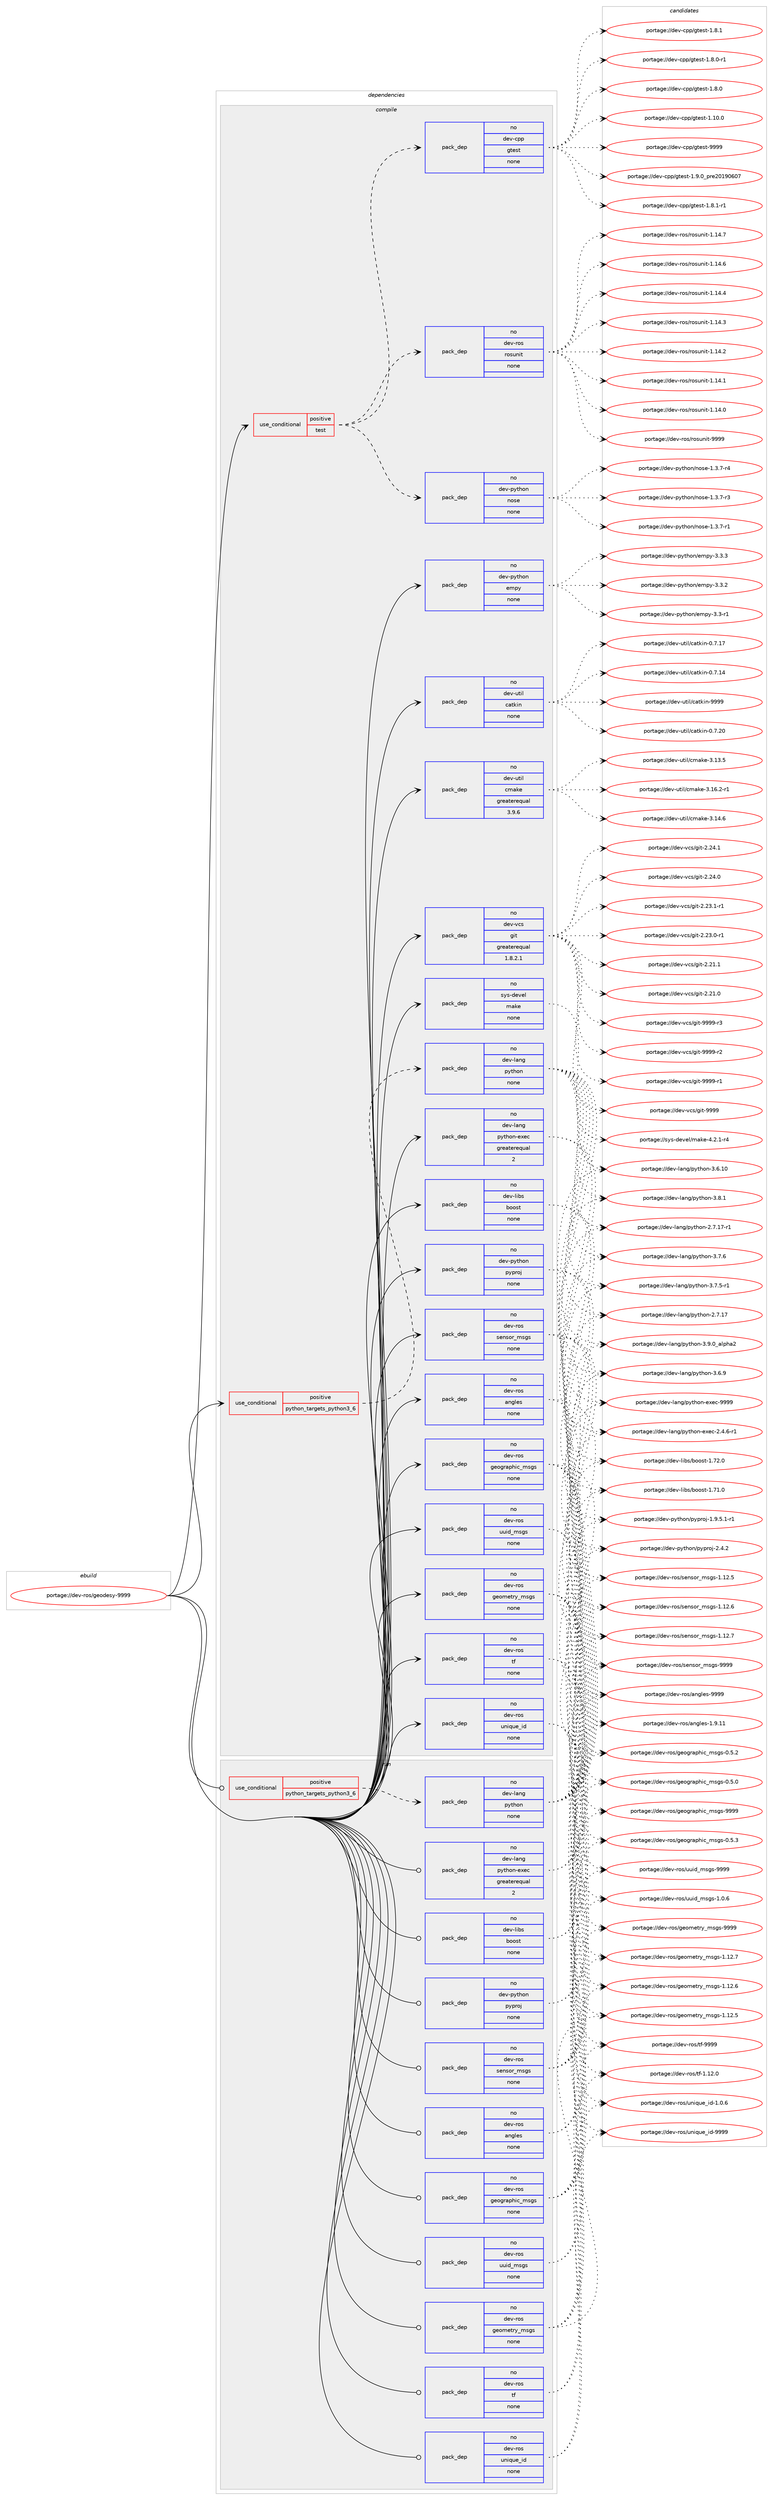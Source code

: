 digraph prolog {

# *************
# Graph options
# *************

newrank=true;
concentrate=true;
compound=true;
graph [rankdir=LR,fontname=Helvetica,fontsize=10,ranksep=1.5];#, ranksep=2.5, nodesep=0.2];
edge  [arrowhead=vee];
node  [fontname=Helvetica,fontsize=10];

# **********
# The ebuild
# **********

subgraph cluster_leftcol {
color=gray;
rank=same;
label=<<i>ebuild</i>>;
id [label="portage://dev-ros/geodesy-9999", color=red, width=4, href="../dev-ros/geodesy-9999.svg"];
}

# ****************
# The dependencies
# ****************

subgraph cluster_midcol {
color=gray;
label=<<i>dependencies</i>>;
subgraph cluster_compile {
fillcolor="#eeeeee";
style=filled;
label=<<i>compile</i>>;
subgraph cond100574 {
dependency403123 [label=<<TABLE BORDER="0" CELLBORDER="1" CELLSPACING="0" CELLPADDING="4"><TR><TD ROWSPAN="3" CELLPADDING="10">use_conditional</TD></TR><TR><TD>positive</TD></TR><TR><TD>python_targets_python3_6</TD></TR></TABLE>>, shape=none, color=red];
subgraph pack297696 {
dependency403124 [label=<<TABLE BORDER="0" CELLBORDER="1" CELLSPACING="0" CELLPADDING="4" WIDTH="220"><TR><TD ROWSPAN="6" CELLPADDING="30">pack_dep</TD></TR><TR><TD WIDTH="110">no</TD></TR><TR><TD>dev-lang</TD></TR><TR><TD>python</TD></TR><TR><TD>none</TD></TR><TR><TD></TD></TR></TABLE>>, shape=none, color=blue];
}
dependency403123:e -> dependency403124:w [weight=20,style="dashed",arrowhead="vee"];
}
id:e -> dependency403123:w [weight=20,style="solid",arrowhead="vee"];
subgraph cond100575 {
dependency403125 [label=<<TABLE BORDER="0" CELLBORDER="1" CELLSPACING="0" CELLPADDING="4"><TR><TD ROWSPAN="3" CELLPADDING="10">use_conditional</TD></TR><TR><TD>positive</TD></TR><TR><TD>test</TD></TR></TABLE>>, shape=none, color=red];
subgraph pack297697 {
dependency403126 [label=<<TABLE BORDER="0" CELLBORDER="1" CELLSPACING="0" CELLPADDING="4" WIDTH="220"><TR><TD ROWSPAN="6" CELLPADDING="30">pack_dep</TD></TR><TR><TD WIDTH="110">no</TD></TR><TR><TD>dev-ros</TD></TR><TR><TD>rosunit</TD></TR><TR><TD>none</TD></TR><TR><TD></TD></TR></TABLE>>, shape=none, color=blue];
}
dependency403125:e -> dependency403126:w [weight=20,style="dashed",arrowhead="vee"];
subgraph pack297698 {
dependency403127 [label=<<TABLE BORDER="0" CELLBORDER="1" CELLSPACING="0" CELLPADDING="4" WIDTH="220"><TR><TD ROWSPAN="6" CELLPADDING="30">pack_dep</TD></TR><TR><TD WIDTH="110">no</TD></TR><TR><TD>dev-cpp</TD></TR><TR><TD>gtest</TD></TR><TR><TD>none</TD></TR><TR><TD></TD></TR></TABLE>>, shape=none, color=blue];
}
dependency403125:e -> dependency403127:w [weight=20,style="dashed",arrowhead="vee"];
subgraph pack297699 {
dependency403128 [label=<<TABLE BORDER="0" CELLBORDER="1" CELLSPACING="0" CELLPADDING="4" WIDTH="220"><TR><TD ROWSPAN="6" CELLPADDING="30">pack_dep</TD></TR><TR><TD WIDTH="110">no</TD></TR><TR><TD>dev-python</TD></TR><TR><TD>nose</TD></TR><TR><TD>none</TD></TR><TR><TD></TD></TR></TABLE>>, shape=none, color=blue];
}
dependency403125:e -> dependency403128:w [weight=20,style="dashed",arrowhead="vee"];
}
id:e -> dependency403125:w [weight=20,style="solid",arrowhead="vee"];
subgraph pack297700 {
dependency403129 [label=<<TABLE BORDER="0" CELLBORDER="1" CELLSPACING="0" CELLPADDING="4" WIDTH="220"><TR><TD ROWSPAN="6" CELLPADDING="30">pack_dep</TD></TR><TR><TD WIDTH="110">no</TD></TR><TR><TD>dev-lang</TD></TR><TR><TD>python-exec</TD></TR><TR><TD>greaterequal</TD></TR><TR><TD>2</TD></TR></TABLE>>, shape=none, color=blue];
}
id:e -> dependency403129:w [weight=20,style="solid",arrowhead="vee"];
subgraph pack297701 {
dependency403130 [label=<<TABLE BORDER="0" CELLBORDER="1" CELLSPACING="0" CELLPADDING="4" WIDTH="220"><TR><TD ROWSPAN="6" CELLPADDING="30">pack_dep</TD></TR><TR><TD WIDTH="110">no</TD></TR><TR><TD>dev-libs</TD></TR><TR><TD>boost</TD></TR><TR><TD>none</TD></TR><TR><TD></TD></TR></TABLE>>, shape=none, color=blue];
}
id:e -> dependency403130:w [weight=20,style="solid",arrowhead="vee"];
subgraph pack297702 {
dependency403131 [label=<<TABLE BORDER="0" CELLBORDER="1" CELLSPACING="0" CELLPADDING="4" WIDTH="220"><TR><TD ROWSPAN="6" CELLPADDING="30">pack_dep</TD></TR><TR><TD WIDTH="110">no</TD></TR><TR><TD>dev-python</TD></TR><TR><TD>empy</TD></TR><TR><TD>none</TD></TR><TR><TD></TD></TR></TABLE>>, shape=none, color=blue];
}
id:e -> dependency403131:w [weight=20,style="solid",arrowhead="vee"];
subgraph pack297703 {
dependency403132 [label=<<TABLE BORDER="0" CELLBORDER="1" CELLSPACING="0" CELLPADDING="4" WIDTH="220"><TR><TD ROWSPAN="6" CELLPADDING="30">pack_dep</TD></TR><TR><TD WIDTH="110">no</TD></TR><TR><TD>dev-python</TD></TR><TR><TD>pyproj</TD></TR><TR><TD>none</TD></TR><TR><TD></TD></TR></TABLE>>, shape=none, color=blue];
}
id:e -> dependency403132:w [weight=20,style="solid",arrowhead="vee"];
subgraph pack297704 {
dependency403133 [label=<<TABLE BORDER="0" CELLBORDER="1" CELLSPACING="0" CELLPADDING="4" WIDTH="220"><TR><TD ROWSPAN="6" CELLPADDING="30">pack_dep</TD></TR><TR><TD WIDTH="110">no</TD></TR><TR><TD>dev-ros</TD></TR><TR><TD>angles</TD></TR><TR><TD>none</TD></TR><TR><TD></TD></TR></TABLE>>, shape=none, color=blue];
}
id:e -> dependency403133:w [weight=20,style="solid",arrowhead="vee"];
subgraph pack297705 {
dependency403134 [label=<<TABLE BORDER="0" CELLBORDER="1" CELLSPACING="0" CELLPADDING="4" WIDTH="220"><TR><TD ROWSPAN="6" CELLPADDING="30">pack_dep</TD></TR><TR><TD WIDTH="110">no</TD></TR><TR><TD>dev-ros</TD></TR><TR><TD>geographic_msgs</TD></TR><TR><TD>none</TD></TR><TR><TD></TD></TR></TABLE>>, shape=none, color=blue];
}
id:e -> dependency403134:w [weight=20,style="solid",arrowhead="vee"];
subgraph pack297706 {
dependency403135 [label=<<TABLE BORDER="0" CELLBORDER="1" CELLSPACING="0" CELLPADDING="4" WIDTH="220"><TR><TD ROWSPAN="6" CELLPADDING="30">pack_dep</TD></TR><TR><TD WIDTH="110">no</TD></TR><TR><TD>dev-ros</TD></TR><TR><TD>geometry_msgs</TD></TR><TR><TD>none</TD></TR><TR><TD></TD></TR></TABLE>>, shape=none, color=blue];
}
id:e -> dependency403135:w [weight=20,style="solid",arrowhead="vee"];
subgraph pack297707 {
dependency403136 [label=<<TABLE BORDER="0" CELLBORDER="1" CELLSPACING="0" CELLPADDING="4" WIDTH="220"><TR><TD ROWSPAN="6" CELLPADDING="30">pack_dep</TD></TR><TR><TD WIDTH="110">no</TD></TR><TR><TD>dev-ros</TD></TR><TR><TD>sensor_msgs</TD></TR><TR><TD>none</TD></TR><TR><TD></TD></TR></TABLE>>, shape=none, color=blue];
}
id:e -> dependency403136:w [weight=20,style="solid",arrowhead="vee"];
subgraph pack297708 {
dependency403137 [label=<<TABLE BORDER="0" CELLBORDER="1" CELLSPACING="0" CELLPADDING="4" WIDTH="220"><TR><TD ROWSPAN="6" CELLPADDING="30">pack_dep</TD></TR><TR><TD WIDTH="110">no</TD></TR><TR><TD>dev-ros</TD></TR><TR><TD>tf</TD></TR><TR><TD>none</TD></TR><TR><TD></TD></TR></TABLE>>, shape=none, color=blue];
}
id:e -> dependency403137:w [weight=20,style="solid",arrowhead="vee"];
subgraph pack297709 {
dependency403138 [label=<<TABLE BORDER="0" CELLBORDER="1" CELLSPACING="0" CELLPADDING="4" WIDTH="220"><TR><TD ROWSPAN="6" CELLPADDING="30">pack_dep</TD></TR><TR><TD WIDTH="110">no</TD></TR><TR><TD>dev-ros</TD></TR><TR><TD>unique_id</TD></TR><TR><TD>none</TD></TR><TR><TD></TD></TR></TABLE>>, shape=none, color=blue];
}
id:e -> dependency403138:w [weight=20,style="solid",arrowhead="vee"];
subgraph pack297710 {
dependency403139 [label=<<TABLE BORDER="0" CELLBORDER="1" CELLSPACING="0" CELLPADDING="4" WIDTH="220"><TR><TD ROWSPAN="6" CELLPADDING="30">pack_dep</TD></TR><TR><TD WIDTH="110">no</TD></TR><TR><TD>dev-ros</TD></TR><TR><TD>uuid_msgs</TD></TR><TR><TD>none</TD></TR><TR><TD></TD></TR></TABLE>>, shape=none, color=blue];
}
id:e -> dependency403139:w [weight=20,style="solid",arrowhead="vee"];
subgraph pack297711 {
dependency403140 [label=<<TABLE BORDER="0" CELLBORDER="1" CELLSPACING="0" CELLPADDING="4" WIDTH="220"><TR><TD ROWSPAN="6" CELLPADDING="30">pack_dep</TD></TR><TR><TD WIDTH="110">no</TD></TR><TR><TD>dev-util</TD></TR><TR><TD>catkin</TD></TR><TR><TD>none</TD></TR><TR><TD></TD></TR></TABLE>>, shape=none, color=blue];
}
id:e -> dependency403140:w [weight=20,style="solid",arrowhead="vee"];
subgraph pack297712 {
dependency403141 [label=<<TABLE BORDER="0" CELLBORDER="1" CELLSPACING="0" CELLPADDING="4" WIDTH="220"><TR><TD ROWSPAN="6" CELLPADDING="30">pack_dep</TD></TR><TR><TD WIDTH="110">no</TD></TR><TR><TD>dev-util</TD></TR><TR><TD>cmake</TD></TR><TR><TD>greaterequal</TD></TR><TR><TD>3.9.6</TD></TR></TABLE>>, shape=none, color=blue];
}
id:e -> dependency403141:w [weight=20,style="solid",arrowhead="vee"];
subgraph pack297713 {
dependency403142 [label=<<TABLE BORDER="0" CELLBORDER="1" CELLSPACING="0" CELLPADDING="4" WIDTH="220"><TR><TD ROWSPAN="6" CELLPADDING="30">pack_dep</TD></TR><TR><TD WIDTH="110">no</TD></TR><TR><TD>dev-vcs</TD></TR><TR><TD>git</TD></TR><TR><TD>greaterequal</TD></TR><TR><TD>1.8.2.1</TD></TR></TABLE>>, shape=none, color=blue];
}
id:e -> dependency403142:w [weight=20,style="solid",arrowhead="vee"];
subgraph pack297714 {
dependency403143 [label=<<TABLE BORDER="0" CELLBORDER="1" CELLSPACING="0" CELLPADDING="4" WIDTH="220"><TR><TD ROWSPAN="6" CELLPADDING="30">pack_dep</TD></TR><TR><TD WIDTH="110">no</TD></TR><TR><TD>sys-devel</TD></TR><TR><TD>make</TD></TR><TR><TD>none</TD></TR><TR><TD></TD></TR></TABLE>>, shape=none, color=blue];
}
id:e -> dependency403143:w [weight=20,style="solid",arrowhead="vee"];
}
subgraph cluster_compileandrun {
fillcolor="#eeeeee";
style=filled;
label=<<i>compile and run</i>>;
}
subgraph cluster_run {
fillcolor="#eeeeee";
style=filled;
label=<<i>run</i>>;
subgraph cond100576 {
dependency403144 [label=<<TABLE BORDER="0" CELLBORDER="1" CELLSPACING="0" CELLPADDING="4"><TR><TD ROWSPAN="3" CELLPADDING="10">use_conditional</TD></TR><TR><TD>positive</TD></TR><TR><TD>python_targets_python3_6</TD></TR></TABLE>>, shape=none, color=red];
subgraph pack297715 {
dependency403145 [label=<<TABLE BORDER="0" CELLBORDER="1" CELLSPACING="0" CELLPADDING="4" WIDTH="220"><TR><TD ROWSPAN="6" CELLPADDING="30">pack_dep</TD></TR><TR><TD WIDTH="110">no</TD></TR><TR><TD>dev-lang</TD></TR><TR><TD>python</TD></TR><TR><TD>none</TD></TR><TR><TD></TD></TR></TABLE>>, shape=none, color=blue];
}
dependency403144:e -> dependency403145:w [weight=20,style="dashed",arrowhead="vee"];
}
id:e -> dependency403144:w [weight=20,style="solid",arrowhead="odot"];
subgraph pack297716 {
dependency403146 [label=<<TABLE BORDER="0" CELLBORDER="1" CELLSPACING="0" CELLPADDING="4" WIDTH="220"><TR><TD ROWSPAN="6" CELLPADDING="30">pack_dep</TD></TR><TR><TD WIDTH="110">no</TD></TR><TR><TD>dev-lang</TD></TR><TR><TD>python-exec</TD></TR><TR><TD>greaterequal</TD></TR><TR><TD>2</TD></TR></TABLE>>, shape=none, color=blue];
}
id:e -> dependency403146:w [weight=20,style="solid",arrowhead="odot"];
subgraph pack297717 {
dependency403147 [label=<<TABLE BORDER="0" CELLBORDER="1" CELLSPACING="0" CELLPADDING="4" WIDTH="220"><TR><TD ROWSPAN="6" CELLPADDING="30">pack_dep</TD></TR><TR><TD WIDTH="110">no</TD></TR><TR><TD>dev-libs</TD></TR><TR><TD>boost</TD></TR><TR><TD>none</TD></TR><TR><TD></TD></TR></TABLE>>, shape=none, color=blue];
}
id:e -> dependency403147:w [weight=20,style="solid",arrowhead="odot"];
subgraph pack297718 {
dependency403148 [label=<<TABLE BORDER="0" CELLBORDER="1" CELLSPACING="0" CELLPADDING="4" WIDTH="220"><TR><TD ROWSPAN="6" CELLPADDING="30">pack_dep</TD></TR><TR><TD WIDTH="110">no</TD></TR><TR><TD>dev-python</TD></TR><TR><TD>pyproj</TD></TR><TR><TD>none</TD></TR><TR><TD></TD></TR></TABLE>>, shape=none, color=blue];
}
id:e -> dependency403148:w [weight=20,style="solid",arrowhead="odot"];
subgraph pack297719 {
dependency403149 [label=<<TABLE BORDER="0" CELLBORDER="1" CELLSPACING="0" CELLPADDING="4" WIDTH="220"><TR><TD ROWSPAN="6" CELLPADDING="30">pack_dep</TD></TR><TR><TD WIDTH="110">no</TD></TR><TR><TD>dev-ros</TD></TR><TR><TD>angles</TD></TR><TR><TD>none</TD></TR><TR><TD></TD></TR></TABLE>>, shape=none, color=blue];
}
id:e -> dependency403149:w [weight=20,style="solid",arrowhead="odot"];
subgraph pack297720 {
dependency403150 [label=<<TABLE BORDER="0" CELLBORDER="1" CELLSPACING="0" CELLPADDING="4" WIDTH="220"><TR><TD ROWSPAN="6" CELLPADDING="30">pack_dep</TD></TR><TR><TD WIDTH="110">no</TD></TR><TR><TD>dev-ros</TD></TR><TR><TD>geographic_msgs</TD></TR><TR><TD>none</TD></TR><TR><TD></TD></TR></TABLE>>, shape=none, color=blue];
}
id:e -> dependency403150:w [weight=20,style="solid",arrowhead="odot"];
subgraph pack297721 {
dependency403151 [label=<<TABLE BORDER="0" CELLBORDER="1" CELLSPACING="0" CELLPADDING="4" WIDTH="220"><TR><TD ROWSPAN="6" CELLPADDING="30">pack_dep</TD></TR><TR><TD WIDTH="110">no</TD></TR><TR><TD>dev-ros</TD></TR><TR><TD>geometry_msgs</TD></TR><TR><TD>none</TD></TR><TR><TD></TD></TR></TABLE>>, shape=none, color=blue];
}
id:e -> dependency403151:w [weight=20,style="solid",arrowhead="odot"];
subgraph pack297722 {
dependency403152 [label=<<TABLE BORDER="0" CELLBORDER="1" CELLSPACING="0" CELLPADDING="4" WIDTH="220"><TR><TD ROWSPAN="6" CELLPADDING="30">pack_dep</TD></TR><TR><TD WIDTH="110">no</TD></TR><TR><TD>dev-ros</TD></TR><TR><TD>sensor_msgs</TD></TR><TR><TD>none</TD></TR><TR><TD></TD></TR></TABLE>>, shape=none, color=blue];
}
id:e -> dependency403152:w [weight=20,style="solid",arrowhead="odot"];
subgraph pack297723 {
dependency403153 [label=<<TABLE BORDER="0" CELLBORDER="1" CELLSPACING="0" CELLPADDING="4" WIDTH="220"><TR><TD ROWSPAN="6" CELLPADDING="30">pack_dep</TD></TR><TR><TD WIDTH="110">no</TD></TR><TR><TD>dev-ros</TD></TR><TR><TD>tf</TD></TR><TR><TD>none</TD></TR><TR><TD></TD></TR></TABLE>>, shape=none, color=blue];
}
id:e -> dependency403153:w [weight=20,style="solid",arrowhead="odot"];
subgraph pack297724 {
dependency403154 [label=<<TABLE BORDER="0" CELLBORDER="1" CELLSPACING="0" CELLPADDING="4" WIDTH="220"><TR><TD ROWSPAN="6" CELLPADDING="30">pack_dep</TD></TR><TR><TD WIDTH="110">no</TD></TR><TR><TD>dev-ros</TD></TR><TR><TD>unique_id</TD></TR><TR><TD>none</TD></TR><TR><TD></TD></TR></TABLE>>, shape=none, color=blue];
}
id:e -> dependency403154:w [weight=20,style="solid",arrowhead="odot"];
subgraph pack297725 {
dependency403155 [label=<<TABLE BORDER="0" CELLBORDER="1" CELLSPACING="0" CELLPADDING="4" WIDTH="220"><TR><TD ROWSPAN="6" CELLPADDING="30">pack_dep</TD></TR><TR><TD WIDTH="110">no</TD></TR><TR><TD>dev-ros</TD></TR><TR><TD>uuid_msgs</TD></TR><TR><TD>none</TD></TR><TR><TD></TD></TR></TABLE>>, shape=none, color=blue];
}
id:e -> dependency403155:w [weight=20,style="solid",arrowhead="odot"];
}
}

# **************
# The candidates
# **************

subgraph cluster_choices {
rank=same;
color=gray;
label=<<i>candidates</i>>;

subgraph choice297696 {
color=black;
nodesep=1;
choice10010111845108971101034711212111610411111045514657464895971081121049750 [label="portage://dev-lang/python-3.9.0_alpha2", color=red, width=4,href="../dev-lang/python-3.9.0_alpha2.svg"];
choice100101118451089711010347112121116104111110455146564649 [label="portage://dev-lang/python-3.8.1", color=red, width=4,href="../dev-lang/python-3.8.1.svg"];
choice100101118451089711010347112121116104111110455146554654 [label="portage://dev-lang/python-3.7.6", color=red, width=4,href="../dev-lang/python-3.7.6.svg"];
choice1001011184510897110103471121211161041111104551465546534511449 [label="portage://dev-lang/python-3.7.5-r1", color=red, width=4,href="../dev-lang/python-3.7.5-r1.svg"];
choice100101118451089711010347112121116104111110455146544657 [label="portage://dev-lang/python-3.6.9", color=red, width=4,href="../dev-lang/python-3.6.9.svg"];
choice10010111845108971101034711212111610411111045514654464948 [label="portage://dev-lang/python-3.6.10", color=red, width=4,href="../dev-lang/python-3.6.10.svg"];
choice100101118451089711010347112121116104111110455046554649554511449 [label="portage://dev-lang/python-2.7.17-r1", color=red, width=4,href="../dev-lang/python-2.7.17-r1.svg"];
choice10010111845108971101034711212111610411111045504655464955 [label="portage://dev-lang/python-2.7.17", color=red, width=4,href="../dev-lang/python-2.7.17.svg"];
dependency403124:e -> choice10010111845108971101034711212111610411111045514657464895971081121049750:w [style=dotted,weight="100"];
dependency403124:e -> choice100101118451089711010347112121116104111110455146564649:w [style=dotted,weight="100"];
dependency403124:e -> choice100101118451089711010347112121116104111110455146554654:w [style=dotted,weight="100"];
dependency403124:e -> choice1001011184510897110103471121211161041111104551465546534511449:w [style=dotted,weight="100"];
dependency403124:e -> choice100101118451089711010347112121116104111110455146544657:w [style=dotted,weight="100"];
dependency403124:e -> choice10010111845108971101034711212111610411111045514654464948:w [style=dotted,weight="100"];
dependency403124:e -> choice100101118451089711010347112121116104111110455046554649554511449:w [style=dotted,weight="100"];
dependency403124:e -> choice10010111845108971101034711212111610411111045504655464955:w [style=dotted,weight="100"];
}
subgraph choice297697 {
color=black;
nodesep=1;
choice10010111845114111115471141111151171101051164557575757 [label="portage://dev-ros/rosunit-9999", color=red, width=4,href="../dev-ros/rosunit-9999.svg"];
choice100101118451141111154711411111511711010511645494649524655 [label="portage://dev-ros/rosunit-1.14.7", color=red, width=4,href="../dev-ros/rosunit-1.14.7.svg"];
choice100101118451141111154711411111511711010511645494649524654 [label="portage://dev-ros/rosunit-1.14.6", color=red, width=4,href="../dev-ros/rosunit-1.14.6.svg"];
choice100101118451141111154711411111511711010511645494649524652 [label="portage://dev-ros/rosunit-1.14.4", color=red, width=4,href="../dev-ros/rosunit-1.14.4.svg"];
choice100101118451141111154711411111511711010511645494649524651 [label="portage://dev-ros/rosunit-1.14.3", color=red, width=4,href="../dev-ros/rosunit-1.14.3.svg"];
choice100101118451141111154711411111511711010511645494649524650 [label="portage://dev-ros/rosunit-1.14.2", color=red, width=4,href="../dev-ros/rosunit-1.14.2.svg"];
choice100101118451141111154711411111511711010511645494649524649 [label="portage://dev-ros/rosunit-1.14.1", color=red, width=4,href="../dev-ros/rosunit-1.14.1.svg"];
choice100101118451141111154711411111511711010511645494649524648 [label="portage://dev-ros/rosunit-1.14.0", color=red, width=4,href="../dev-ros/rosunit-1.14.0.svg"];
dependency403126:e -> choice10010111845114111115471141111151171101051164557575757:w [style=dotted,weight="100"];
dependency403126:e -> choice100101118451141111154711411111511711010511645494649524655:w [style=dotted,weight="100"];
dependency403126:e -> choice100101118451141111154711411111511711010511645494649524654:w [style=dotted,weight="100"];
dependency403126:e -> choice100101118451141111154711411111511711010511645494649524652:w [style=dotted,weight="100"];
dependency403126:e -> choice100101118451141111154711411111511711010511645494649524651:w [style=dotted,weight="100"];
dependency403126:e -> choice100101118451141111154711411111511711010511645494649524650:w [style=dotted,weight="100"];
dependency403126:e -> choice100101118451141111154711411111511711010511645494649524649:w [style=dotted,weight="100"];
dependency403126:e -> choice100101118451141111154711411111511711010511645494649524648:w [style=dotted,weight="100"];
}
subgraph choice297698 {
color=black;
nodesep=1;
choice1001011184599112112471031161011151164557575757 [label="portage://dev-cpp/gtest-9999", color=red, width=4,href="../dev-cpp/gtest-9999.svg"];
choice100101118459911211247103116101115116454946574648951121141015048495748544855 [label="portage://dev-cpp/gtest-1.9.0_pre20190607", color=red, width=4,href="../dev-cpp/gtest-1.9.0_pre20190607.svg"];
choice1001011184599112112471031161011151164549465646494511449 [label="portage://dev-cpp/gtest-1.8.1-r1", color=red, width=4,href="../dev-cpp/gtest-1.8.1-r1.svg"];
choice100101118459911211247103116101115116454946564649 [label="portage://dev-cpp/gtest-1.8.1", color=red, width=4,href="../dev-cpp/gtest-1.8.1.svg"];
choice1001011184599112112471031161011151164549465646484511449 [label="portage://dev-cpp/gtest-1.8.0-r1", color=red, width=4,href="../dev-cpp/gtest-1.8.0-r1.svg"];
choice100101118459911211247103116101115116454946564648 [label="portage://dev-cpp/gtest-1.8.0", color=red, width=4,href="../dev-cpp/gtest-1.8.0.svg"];
choice10010111845991121124710311610111511645494649484648 [label="portage://dev-cpp/gtest-1.10.0", color=red, width=4,href="../dev-cpp/gtest-1.10.0.svg"];
dependency403127:e -> choice1001011184599112112471031161011151164557575757:w [style=dotted,weight="100"];
dependency403127:e -> choice100101118459911211247103116101115116454946574648951121141015048495748544855:w [style=dotted,weight="100"];
dependency403127:e -> choice1001011184599112112471031161011151164549465646494511449:w [style=dotted,weight="100"];
dependency403127:e -> choice100101118459911211247103116101115116454946564649:w [style=dotted,weight="100"];
dependency403127:e -> choice1001011184599112112471031161011151164549465646484511449:w [style=dotted,weight="100"];
dependency403127:e -> choice100101118459911211247103116101115116454946564648:w [style=dotted,weight="100"];
dependency403127:e -> choice10010111845991121124710311610111511645494649484648:w [style=dotted,weight="100"];
}
subgraph choice297699 {
color=black;
nodesep=1;
choice10010111845112121116104111110471101111151014549465146554511452 [label="portage://dev-python/nose-1.3.7-r4", color=red, width=4,href="../dev-python/nose-1.3.7-r4.svg"];
choice10010111845112121116104111110471101111151014549465146554511451 [label="portage://dev-python/nose-1.3.7-r3", color=red, width=4,href="../dev-python/nose-1.3.7-r3.svg"];
choice10010111845112121116104111110471101111151014549465146554511449 [label="portage://dev-python/nose-1.3.7-r1", color=red, width=4,href="../dev-python/nose-1.3.7-r1.svg"];
dependency403128:e -> choice10010111845112121116104111110471101111151014549465146554511452:w [style=dotted,weight="100"];
dependency403128:e -> choice10010111845112121116104111110471101111151014549465146554511451:w [style=dotted,weight="100"];
dependency403128:e -> choice10010111845112121116104111110471101111151014549465146554511449:w [style=dotted,weight="100"];
}
subgraph choice297700 {
color=black;
nodesep=1;
choice10010111845108971101034711212111610411111045101120101994557575757 [label="portage://dev-lang/python-exec-9999", color=red, width=4,href="../dev-lang/python-exec-9999.svg"];
choice10010111845108971101034711212111610411111045101120101994550465246544511449 [label="portage://dev-lang/python-exec-2.4.6-r1", color=red, width=4,href="../dev-lang/python-exec-2.4.6-r1.svg"];
dependency403129:e -> choice10010111845108971101034711212111610411111045101120101994557575757:w [style=dotted,weight="100"];
dependency403129:e -> choice10010111845108971101034711212111610411111045101120101994550465246544511449:w [style=dotted,weight="100"];
}
subgraph choice297701 {
color=black;
nodesep=1;
choice1001011184510810598115479811111111511645494655504648 [label="portage://dev-libs/boost-1.72.0", color=red, width=4,href="../dev-libs/boost-1.72.0.svg"];
choice1001011184510810598115479811111111511645494655494648 [label="portage://dev-libs/boost-1.71.0", color=red, width=4,href="../dev-libs/boost-1.71.0.svg"];
dependency403130:e -> choice1001011184510810598115479811111111511645494655504648:w [style=dotted,weight="100"];
dependency403130:e -> choice1001011184510810598115479811111111511645494655494648:w [style=dotted,weight="100"];
}
subgraph choice297702 {
color=black;
nodesep=1;
choice1001011184511212111610411111047101109112121455146514651 [label="portage://dev-python/empy-3.3.3", color=red, width=4,href="../dev-python/empy-3.3.3.svg"];
choice1001011184511212111610411111047101109112121455146514650 [label="portage://dev-python/empy-3.3.2", color=red, width=4,href="../dev-python/empy-3.3.2.svg"];
choice1001011184511212111610411111047101109112121455146514511449 [label="portage://dev-python/empy-3.3-r1", color=red, width=4,href="../dev-python/empy-3.3-r1.svg"];
dependency403131:e -> choice1001011184511212111610411111047101109112121455146514651:w [style=dotted,weight="100"];
dependency403131:e -> choice1001011184511212111610411111047101109112121455146514650:w [style=dotted,weight="100"];
dependency403131:e -> choice1001011184511212111610411111047101109112121455146514511449:w [style=dotted,weight="100"];
}
subgraph choice297703 {
color=black;
nodesep=1;
choice1001011184511212111610411111047112121112114111106455046524650 [label="portage://dev-python/pyproj-2.4.2", color=red, width=4,href="../dev-python/pyproj-2.4.2.svg"];
choice100101118451121211161041111104711212111211411110645494657465346494511449 [label="portage://dev-python/pyproj-1.9.5.1-r1", color=red, width=4,href="../dev-python/pyproj-1.9.5.1-r1.svg"];
dependency403132:e -> choice1001011184511212111610411111047112121112114111106455046524650:w [style=dotted,weight="100"];
dependency403132:e -> choice100101118451121211161041111104711212111211411110645494657465346494511449:w [style=dotted,weight="100"];
}
subgraph choice297704 {
color=black;
nodesep=1;
choice1001011184511411111547971101031081011154557575757 [label="portage://dev-ros/angles-9999", color=red, width=4,href="../dev-ros/angles-9999.svg"];
choice10010111845114111115479711010310810111545494657464949 [label="portage://dev-ros/angles-1.9.11", color=red, width=4,href="../dev-ros/angles-1.9.11.svg"];
dependency403133:e -> choice1001011184511411111547971101031081011154557575757:w [style=dotted,weight="100"];
dependency403133:e -> choice10010111845114111115479711010310810111545494657464949:w [style=dotted,weight="100"];
}
subgraph choice297705 {
color=black;
nodesep=1;
choice10010111845114111115471031011111031149711210410599951091151031154557575757 [label="portage://dev-ros/geographic_msgs-9999", color=red, width=4,href="../dev-ros/geographic_msgs-9999.svg"];
choice1001011184511411111547103101111103114971121041059995109115103115454846534651 [label="portage://dev-ros/geographic_msgs-0.5.3", color=red, width=4,href="../dev-ros/geographic_msgs-0.5.3.svg"];
choice1001011184511411111547103101111103114971121041059995109115103115454846534650 [label="portage://dev-ros/geographic_msgs-0.5.2", color=red, width=4,href="../dev-ros/geographic_msgs-0.5.2.svg"];
choice1001011184511411111547103101111103114971121041059995109115103115454846534648 [label="portage://dev-ros/geographic_msgs-0.5.0", color=red, width=4,href="../dev-ros/geographic_msgs-0.5.0.svg"];
dependency403134:e -> choice10010111845114111115471031011111031149711210410599951091151031154557575757:w [style=dotted,weight="100"];
dependency403134:e -> choice1001011184511411111547103101111103114971121041059995109115103115454846534651:w [style=dotted,weight="100"];
dependency403134:e -> choice1001011184511411111547103101111103114971121041059995109115103115454846534650:w [style=dotted,weight="100"];
dependency403134:e -> choice1001011184511411111547103101111103114971121041059995109115103115454846534648:w [style=dotted,weight="100"];
}
subgraph choice297706 {
color=black;
nodesep=1;
choice1001011184511411111547103101111109101116114121951091151031154557575757 [label="portage://dev-ros/geometry_msgs-9999", color=red, width=4,href="../dev-ros/geometry_msgs-9999.svg"];
choice10010111845114111115471031011111091011161141219510911510311545494649504655 [label="portage://dev-ros/geometry_msgs-1.12.7", color=red, width=4,href="../dev-ros/geometry_msgs-1.12.7.svg"];
choice10010111845114111115471031011111091011161141219510911510311545494649504654 [label="portage://dev-ros/geometry_msgs-1.12.6", color=red, width=4,href="../dev-ros/geometry_msgs-1.12.6.svg"];
choice10010111845114111115471031011111091011161141219510911510311545494649504653 [label="portage://dev-ros/geometry_msgs-1.12.5", color=red, width=4,href="../dev-ros/geometry_msgs-1.12.5.svg"];
dependency403135:e -> choice1001011184511411111547103101111109101116114121951091151031154557575757:w [style=dotted,weight="100"];
dependency403135:e -> choice10010111845114111115471031011111091011161141219510911510311545494649504655:w [style=dotted,weight="100"];
dependency403135:e -> choice10010111845114111115471031011111091011161141219510911510311545494649504654:w [style=dotted,weight="100"];
dependency403135:e -> choice10010111845114111115471031011111091011161141219510911510311545494649504653:w [style=dotted,weight="100"];
}
subgraph choice297707 {
color=black;
nodesep=1;
choice1001011184511411111547115101110115111114951091151031154557575757 [label="portage://dev-ros/sensor_msgs-9999", color=red, width=4,href="../dev-ros/sensor_msgs-9999.svg"];
choice10010111845114111115471151011101151111149510911510311545494649504655 [label="portage://dev-ros/sensor_msgs-1.12.7", color=red, width=4,href="../dev-ros/sensor_msgs-1.12.7.svg"];
choice10010111845114111115471151011101151111149510911510311545494649504654 [label="portage://dev-ros/sensor_msgs-1.12.6", color=red, width=4,href="../dev-ros/sensor_msgs-1.12.6.svg"];
choice10010111845114111115471151011101151111149510911510311545494649504653 [label="portage://dev-ros/sensor_msgs-1.12.5", color=red, width=4,href="../dev-ros/sensor_msgs-1.12.5.svg"];
dependency403136:e -> choice1001011184511411111547115101110115111114951091151031154557575757:w [style=dotted,weight="100"];
dependency403136:e -> choice10010111845114111115471151011101151111149510911510311545494649504655:w [style=dotted,weight="100"];
dependency403136:e -> choice10010111845114111115471151011101151111149510911510311545494649504654:w [style=dotted,weight="100"];
dependency403136:e -> choice10010111845114111115471151011101151111149510911510311545494649504653:w [style=dotted,weight="100"];
}
subgraph choice297708 {
color=black;
nodesep=1;
choice10010111845114111115471161024557575757 [label="portage://dev-ros/tf-9999", color=red, width=4,href="../dev-ros/tf-9999.svg"];
choice100101118451141111154711610245494649504648 [label="portage://dev-ros/tf-1.12.0", color=red, width=4,href="../dev-ros/tf-1.12.0.svg"];
dependency403137:e -> choice10010111845114111115471161024557575757:w [style=dotted,weight="100"];
dependency403137:e -> choice100101118451141111154711610245494649504648:w [style=dotted,weight="100"];
}
subgraph choice297709 {
color=black;
nodesep=1;
choice1001011184511411111547117110105113117101951051004557575757 [label="portage://dev-ros/unique_id-9999", color=red, width=4,href="../dev-ros/unique_id-9999.svg"];
choice100101118451141111154711711010511311710195105100454946484654 [label="portage://dev-ros/unique_id-1.0.6", color=red, width=4,href="../dev-ros/unique_id-1.0.6.svg"];
dependency403138:e -> choice1001011184511411111547117110105113117101951051004557575757:w [style=dotted,weight="100"];
dependency403138:e -> choice100101118451141111154711711010511311710195105100454946484654:w [style=dotted,weight="100"];
}
subgraph choice297710 {
color=black;
nodesep=1;
choice1001011184511411111547117117105100951091151031154557575757 [label="portage://dev-ros/uuid_msgs-9999", color=red, width=4,href="../dev-ros/uuid_msgs-9999.svg"];
choice100101118451141111154711711710510095109115103115454946484654 [label="portage://dev-ros/uuid_msgs-1.0.6", color=red, width=4,href="../dev-ros/uuid_msgs-1.0.6.svg"];
dependency403139:e -> choice1001011184511411111547117117105100951091151031154557575757:w [style=dotted,weight="100"];
dependency403139:e -> choice100101118451141111154711711710510095109115103115454946484654:w [style=dotted,weight="100"];
}
subgraph choice297711 {
color=black;
nodesep=1;
choice100101118451171161051084799971161071051104557575757 [label="portage://dev-util/catkin-9999", color=red, width=4,href="../dev-util/catkin-9999.svg"];
choice1001011184511711610510847999711610710511045484655465048 [label="portage://dev-util/catkin-0.7.20", color=red, width=4,href="../dev-util/catkin-0.7.20.svg"];
choice1001011184511711610510847999711610710511045484655464955 [label="portage://dev-util/catkin-0.7.17", color=red, width=4,href="../dev-util/catkin-0.7.17.svg"];
choice1001011184511711610510847999711610710511045484655464952 [label="portage://dev-util/catkin-0.7.14", color=red, width=4,href="../dev-util/catkin-0.7.14.svg"];
dependency403140:e -> choice100101118451171161051084799971161071051104557575757:w [style=dotted,weight="100"];
dependency403140:e -> choice1001011184511711610510847999711610710511045484655465048:w [style=dotted,weight="100"];
dependency403140:e -> choice1001011184511711610510847999711610710511045484655464955:w [style=dotted,weight="100"];
dependency403140:e -> choice1001011184511711610510847999711610710511045484655464952:w [style=dotted,weight="100"];
}
subgraph choice297712 {
color=black;
nodesep=1;
choice10010111845117116105108479910997107101455146495446504511449 [label="portage://dev-util/cmake-3.16.2-r1", color=red, width=4,href="../dev-util/cmake-3.16.2-r1.svg"];
choice1001011184511711610510847991099710710145514649524654 [label="portage://dev-util/cmake-3.14.6", color=red, width=4,href="../dev-util/cmake-3.14.6.svg"];
choice1001011184511711610510847991099710710145514649514653 [label="portage://dev-util/cmake-3.13.5", color=red, width=4,href="../dev-util/cmake-3.13.5.svg"];
dependency403141:e -> choice10010111845117116105108479910997107101455146495446504511449:w [style=dotted,weight="100"];
dependency403141:e -> choice1001011184511711610510847991099710710145514649524654:w [style=dotted,weight="100"];
dependency403141:e -> choice1001011184511711610510847991099710710145514649514653:w [style=dotted,weight="100"];
}
subgraph choice297713 {
color=black;
nodesep=1;
choice10010111845118991154710310511645575757574511451 [label="portage://dev-vcs/git-9999-r3", color=red, width=4,href="../dev-vcs/git-9999-r3.svg"];
choice10010111845118991154710310511645575757574511450 [label="portage://dev-vcs/git-9999-r2", color=red, width=4,href="../dev-vcs/git-9999-r2.svg"];
choice10010111845118991154710310511645575757574511449 [label="portage://dev-vcs/git-9999-r1", color=red, width=4,href="../dev-vcs/git-9999-r1.svg"];
choice1001011184511899115471031051164557575757 [label="portage://dev-vcs/git-9999", color=red, width=4,href="../dev-vcs/git-9999.svg"];
choice10010111845118991154710310511645504650524649 [label="portage://dev-vcs/git-2.24.1", color=red, width=4,href="../dev-vcs/git-2.24.1.svg"];
choice10010111845118991154710310511645504650524648 [label="portage://dev-vcs/git-2.24.0", color=red, width=4,href="../dev-vcs/git-2.24.0.svg"];
choice100101118451189911547103105116455046505146494511449 [label="portage://dev-vcs/git-2.23.1-r1", color=red, width=4,href="../dev-vcs/git-2.23.1-r1.svg"];
choice100101118451189911547103105116455046505146484511449 [label="portage://dev-vcs/git-2.23.0-r1", color=red, width=4,href="../dev-vcs/git-2.23.0-r1.svg"];
choice10010111845118991154710310511645504650494649 [label="portage://dev-vcs/git-2.21.1", color=red, width=4,href="../dev-vcs/git-2.21.1.svg"];
choice10010111845118991154710310511645504650494648 [label="portage://dev-vcs/git-2.21.0", color=red, width=4,href="../dev-vcs/git-2.21.0.svg"];
dependency403142:e -> choice10010111845118991154710310511645575757574511451:w [style=dotted,weight="100"];
dependency403142:e -> choice10010111845118991154710310511645575757574511450:w [style=dotted,weight="100"];
dependency403142:e -> choice10010111845118991154710310511645575757574511449:w [style=dotted,weight="100"];
dependency403142:e -> choice1001011184511899115471031051164557575757:w [style=dotted,weight="100"];
dependency403142:e -> choice10010111845118991154710310511645504650524649:w [style=dotted,weight="100"];
dependency403142:e -> choice10010111845118991154710310511645504650524648:w [style=dotted,weight="100"];
dependency403142:e -> choice100101118451189911547103105116455046505146494511449:w [style=dotted,weight="100"];
dependency403142:e -> choice100101118451189911547103105116455046505146484511449:w [style=dotted,weight="100"];
dependency403142:e -> choice10010111845118991154710310511645504650494649:w [style=dotted,weight="100"];
dependency403142:e -> choice10010111845118991154710310511645504650494648:w [style=dotted,weight="100"];
}
subgraph choice297714 {
color=black;
nodesep=1;
choice1151211154510010111810110847109971071014552465046494511452 [label="portage://sys-devel/make-4.2.1-r4", color=red, width=4,href="../sys-devel/make-4.2.1-r4.svg"];
dependency403143:e -> choice1151211154510010111810110847109971071014552465046494511452:w [style=dotted,weight="100"];
}
subgraph choice297715 {
color=black;
nodesep=1;
choice10010111845108971101034711212111610411111045514657464895971081121049750 [label="portage://dev-lang/python-3.9.0_alpha2", color=red, width=4,href="../dev-lang/python-3.9.0_alpha2.svg"];
choice100101118451089711010347112121116104111110455146564649 [label="portage://dev-lang/python-3.8.1", color=red, width=4,href="../dev-lang/python-3.8.1.svg"];
choice100101118451089711010347112121116104111110455146554654 [label="portage://dev-lang/python-3.7.6", color=red, width=4,href="../dev-lang/python-3.7.6.svg"];
choice1001011184510897110103471121211161041111104551465546534511449 [label="portage://dev-lang/python-3.7.5-r1", color=red, width=4,href="../dev-lang/python-3.7.5-r1.svg"];
choice100101118451089711010347112121116104111110455146544657 [label="portage://dev-lang/python-3.6.9", color=red, width=4,href="../dev-lang/python-3.6.9.svg"];
choice10010111845108971101034711212111610411111045514654464948 [label="portage://dev-lang/python-3.6.10", color=red, width=4,href="../dev-lang/python-3.6.10.svg"];
choice100101118451089711010347112121116104111110455046554649554511449 [label="portage://dev-lang/python-2.7.17-r1", color=red, width=4,href="../dev-lang/python-2.7.17-r1.svg"];
choice10010111845108971101034711212111610411111045504655464955 [label="portage://dev-lang/python-2.7.17", color=red, width=4,href="../dev-lang/python-2.7.17.svg"];
dependency403145:e -> choice10010111845108971101034711212111610411111045514657464895971081121049750:w [style=dotted,weight="100"];
dependency403145:e -> choice100101118451089711010347112121116104111110455146564649:w [style=dotted,weight="100"];
dependency403145:e -> choice100101118451089711010347112121116104111110455146554654:w [style=dotted,weight="100"];
dependency403145:e -> choice1001011184510897110103471121211161041111104551465546534511449:w [style=dotted,weight="100"];
dependency403145:e -> choice100101118451089711010347112121116104111110455146544657:w [style=dotted,weight="100"];
dependency403145:e -> choice10010111845108971101034711212111610411111045514654464948:w [style=dotted,weight="100"];
dependency403145:e -> choice100101118451089711010347112121116104111110455046554649554511449:w [style=dotted,weight="100"];
dependency403145:e -> choice10010111845108971101034711212111610411111045504655464955:w [style=dotted,weight="100"];
}
subgraph choice297716 {
color=black;
nodesep=1;
choice10010111845108971101034711212111610411111045101120101994557575757 [label="portage://dev-lang/python-exec-9999", color=red, width=4,href="../dev-lang/python-exec-9999.svg"];
choice10010111845108971101034711212111610411111045101120101994550465246544511449 [label="portage://dev-lang/python-exec-2.4.6-r1", color=red, width=4,href="../dev-lang/python-exec-2.4.6-r1.svg"];
dependency403146:e -> choice10010111845108971101034711212111610411111045101120101994557575757:w [style=dotted,weight="100"];
dependency403146:e -> choice10010111845108971101034711212111610411111045101120101994550465246544511449:w [style=dotted,weight="100"];
}
subgraph choice297717 {
color=black;
nodesep=1;
choice1001011184510810598115479811111111511645494655504648 [label="portage://dev-libs/boost-1.72.0", color=red, width=4,href="../dev-libs/boost-1.72.0.svg"];
choice1001011184510810598115479811111111511645494655494648 [label="portage://dev-libs/boost-1.71.0", color=red, width=4,href="../dev-libs/boost-1.71.0.svg"];
dependency403147:e -> choice1001011184510810598115479811111111511645494655504648:w [style=dotted,weight="100"];
dependency403147:e -> choice1001011184510810598115479811111111511645494655494648:w [style=dotted,weight="100"];
}
subgraph choice297718 {
color=black;
nodesep=1;
choice1001011184511212111610411111047112121112114111106455046524650 [label="portage://dev-python/pyproj-2.4.2", color=red, width=4,href="../dev-python/pyproj-2.4.2.svg"];
choice100101118451121211161041111104711212111211411110645494657465346494511449 [label="portage://dev-python/pyproj-1.9.5.1-r1", color=red, width=4,href="../dev-python/pyproj-1.9.5.1-r1.svg"];
dependency403148:e -> choice1001011184511212111610411111047112121112114111106455046524650:w [style=dotted,weight="100"];
dependency403148:e -> choice100101118451121211161041111104711212111211411110645494657465346494511449:w [style=dotted,weight="100"];
}
subgraph choice297719 {
color=black;
nodesep=1;
choice1001011184511411111547971101031081011154557575757 [label="portage://dev-ros/angles-9999", color=red, width=4,href="../dev-ros/angles-9999.svg"];
choice10010111845114111115479711010310810111545494657464949 [label="portage://dev-ros/angles-1.9.11", color=red, width=4,href="../dev-ros/angles-1.9.11.svg"];
dependency403149:e -> choice1001011184511411111547971101031081011154557575757:w [style=dotted,weight="100"];
dependency403149:e -> choice10010111845114111115479711010310810111545494657464949:w [style=dotted,weight="100"];
}
subgraph choice297720 {
color=black;
nodesep=1;
choice10010111845114111115471031011111031149711210410599951091151031154557575757 [label="portage://dev-ros/geographic_msgs-9999", color=red, width=4,href="../dev-ros/geographic_msgs-9999.svg"];
choice1001011184511411111547103101111103114971121041059995109115103115454846534651 [label="portage://dev-ros/geographic_msgs-0.5.3", color=red, width=4,href="../dev-ros/geographic_msgs-0.5.3.svg"];
choice1001011184511411111547103101111103114971121041059995109115103115454846534650 [label="portage://dev-ros/geographic_msgs-0.5.2", color=red, width=4,href="../dev-ros/geographic_msgs-0.5.2.svg"];
choice1001011184511411111547103101111103114971121041059995109115103115454846534648 [label="portage://dev-ros/geographic_msgs-0.5.0", color=red, width=4,href="../dev-ros/geographic_msgs-0.5.0.svg"];
dependency403150:e -> choice10010111845114111115471031011111031149711210410599951091151031154557575757:w [style=dotted,weight="100"];
dependency403150:e -> choice1001011184511411111547103101111103114971121041059995109115103115454846534651:w [style=dotted,weight="100"];
dependency403150:e -> choice1001011184511411111547103101111103114971121041059995109115103115454846534650:w [style=dotted,weight="100"];
dependency403150:e -> choice1001011184511411111547103101111103114971121041059995109115103115454846534648:w [style=dotted,weight="100"];
}
subgraph choice297721 {
color=black;
nodesep=1;
choice1001011184511411111547103101111109101116114121951091151031154557575757 [label="portage://dev-ros/geometry_msgs-9999", color=red, width=4,href="../dev-ros/geometry_msgs-9999.svg"];
choice10010111845114111115471031011111091011161141219510911510311545494649504655 [label="portage://dev-ros/geometry_msgs-1.12.7", color=red, width=4,href="../dev-ros/geometry_msgs-1.12.7.svg"];
choice10010111845114111115471031011111091011161141219510911510311545494649504654 [label="portage://dev-ros/geometry_msgs-1.12.6", color=red, width=4,href="../dev-ros/geometry_msgs-1.12.6.svg"];
choice10010111845114111115471031011111091011161141219510911510311545494649504653 [label="portage://dev-ros/geometry_msgs-1.12.5", color=red, width=4,href="../dev-ros/geometry_msgs-1.12.5.svg"];
dependency403151:e -> choice1001011184511411111547103101111109101116114121951091151031154557575757:w [style=dotted,weight="100"];
dependency403151:e -> choice10010111845114111115471031011111091011161141219510911510311545494649504655:w [style=dotted,weight="100"];
dependency403151:e -> choice10010111845114111115471031011111091011161141219510911510311545494649504654:w [style=dotted,weight="100"];
dependency403151:e -> choice10010111845114111115471031011111091011161141219510911510311545494649504653:w [style=dotted,weight="100"];
}
subgraph choice297722 {
color=black;
nodesep=1;
choice1001011184511411111547115101110115111114951091151031154557575757 [label="portage://dev-ros/sensor_msgs-9999", color=red, width=4,href="../dev-ros/sensor_msgs-9999.svg"];
choice10010111845114111115471151011101151111149510911510311545494649504655 [label="portage://dev-ros/sensor_msgs-1.12.7", color=red, width=4,href="../dev-ros/sensor_msgs-1.12.7.svg"];
choice10010111845114111115471151011101151111149510911510311545494649504654 [label="portage://dev-ros/sensor_msgs-1.12.6", color=red, width=4,href="../dev-ros/sensor_msgs-1.12.6.svg"];
choice10010111845114111115471151011101151111149510911510311545494649504653 [label="portage://dev-ros/sensor_msgs-1.12.5", color=red, width=4,href="../dev-ros/sensor_msgs-1.12.5.svg"];
dependency403152:e -> choice1001011184511411111547115101110115111114951091151031154557575757:w [style=dotted,weight="100"];
dependency403152:e -> choice10010111845114111115471151011101151111149510911510311545494649504655:w [style=dotted,weight="100"];
dependency403152:e -> choice10010111845114111115471151011101151111149510911510311545494649504654:w [style=dotted,weight="100"];
dependency403152:e -> choice10010111845114111115471151011101151111149510911510311545494649504653:w [style=dotted,weight="100"];
}
subgraph choice297723 {
color=black;
nodesep=1;
choice10010111845114111115471161024557575757 [label="portage://dev-ros/tf-9999", color=red, width=4,href="../dev-ros/tf-9999.svg"];
choice100101118451141111154711610245494649504648 [label="portage://dev-ros/tf-1.12.0", color=red, width=4,href="../dev-ros/tf-1.12.0.svg"];
dependency403153:e -> choice10010111845114111115471161024557575757:w [style=dotted,weight="100"];
dependency403153:e -> choice100101118451141111154711610245494649504648:w [style=dotted,weight="100"];
}
subgraph choice297724 {
color=black;
nodesep=1;
choice1001011184511411111547117110105113117101951051004557575757 [label="portage://dev-ros/unique_id-9999", color=red, width=4,href="../dev-ros/unique_id-9999.svg"];
choice100101118451141111154711711010511311710195105100454946484654 [label="portage://dev-ros/unique_id-1.0.6", color=red, width=4,href="../dev-ros/unique_id-1.0.6.svg"];
dependency403154:e -> choice1001011184511411111547117110105113117101951051004557575757:w [style=dotted,weight="100"];
dependency403154:e -> choice100101118451141111154711711010511311710195105100454946484654:w [style=dotted,weight="100"];
}
subgraph choice297725 {
color=black;
nodesep=1;
choice1001011184511411111547117117105100951091151031154557575757 [label="portage://dev-ros/uuid_msgs-9999", color=red, width=4,href="../dev-ros/uuid_msgs-9999.svg"];
choice100101118451141111154711711710510095109115103115454946484654 [label="portage://dev-ros/uuid_msgs-1.0.6", color=red, width=4,href="../dev-ros/uuid_msgs-1.0.6.svg"];
dependency403155:e -> choice1001011184511411111547117117105100951091151031154557575757:w [style=dotted,weight="100"];
dependency403155:e -> choice100101118451141111154711711710510095109115103115454946484654:w [style=dotted,weight="100"];
}
}

}

